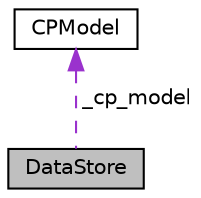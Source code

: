 digraph "DataStore"
{
  edge [fontname="Helvetica",fontsize="10",labelfontname="Helvetica",labelfontsize="10"];
  node [fontname="Helvetica",fontsize="10",shape=record];
  Node1 [label="DataStore",height=0.2,width=0.4,color="black", fillcolor="grey75", style="filled" fontcolor="black"];
  Node2 -> Node1 [dir="back",color="darkorchid3",fontsize="10",style="dashed",label=" _cp_model" ,fontname="Helvetica"];
  Node2 [label="CPModel",height=0.2,width=0.4,color="black", fillcolor="white", style="filled",URL="$df/dcf/class_c_p_model.html"];
}
